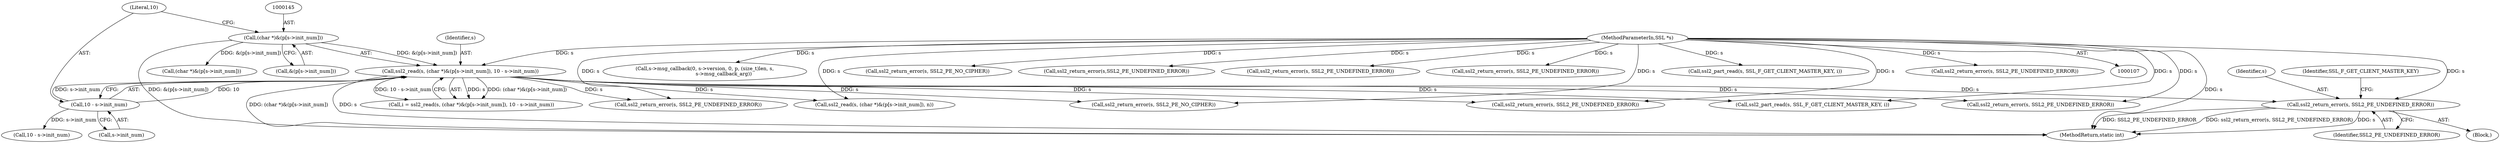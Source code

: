digraph "0_openssl_d81a1600588b726c2bdccda7efad3cc7a87d6245_0@pointer" {
"1000190" [label="(Call,ssl2_return_error(s, SSL2_PE_UNDEFINED_ERROR))"];
"1000142" [label="(Call,ssl2_read(s, (char *)&(p[s->init_num]), 10 - s->init_num))"];
"1000108" [label="(MethodParameterIn,SSL *s)"];
"1000144" [label="(Call,(char *)&(p[s->init_num]))"];
"1000152" [label="(Call,10 - s->init_num)"];
"1000189" [label="(Block,)"];
"1000302" [label="(Call,ssl2_return_error(s, SSL2_PE_UNDEFINED_ERROR))"];
"1000263" [label="(Call,ssl2_return_error(s, SSL2_PE_UNDEFINED_ERROR))"];
"1000153" [label="(Literal,10)"];
"1000350" [label="(Call,ssl2_return_error(s, SSL2_PE_UNDEFINED_ERROR))"];
"1000372" [label="(Call,(char *)&(p[s->init_num]))"];
"1000146" [label="(Call,&(p[s->init_num]))"];
"1000192" [label="(Identifier,SSL2_PE_UNDEFINED_ERROR)"];
"1000190" [label="(Call,ssl2_return_error(s, SSL2_PE_UNDEFINED_ERROR))"];
"1000108" [label="(MethodParameterIn,SSL *s)"];
"1000191" [label="(Identifier,s)"];
"1000166" [label="(Call,ssl2_part_read(s, SSL_F_GET_CLIENT_MASTER_KEY, i))"];
"1000154" [label="(Call,s->init_num)"];
"1000140" [label="(Call,i = ssl2_read(s, (char *)&(p[s->init_num]), 10 - s->init_num))"];
"1000212" [label="(Call,ssl2_return_error(s, SSL2_PE_NO_CIPHER))"];
"1000395" [label="(Call,s->msg_callback(0, s->version, 0, p, (size_t)len, s,\n                        s->msg_callback_arg))"];
"1000483" [label="(Call,ssl2_return_error(s, SSL2_PE_NO_CIPHER))"];
"1000573" [label="(Call,ssl2_return_error(s,SSL2_PE_UNDEFINED_ERROR))"];
"1000160" [label="(Call,10 - s->init_num)"];
"1000144" [label="(Call,(char *)&(p[s->init_num]))"];
"1000452" [label="(Call,ssl2_return_error(s, SSL2_PE_UNDEFINED_ERROR))"];
"1000194" [label="(Identifier,SSL_F_GET_CLIENT_MASTER_KEY)"];
"1000152" [label="(Call,10 - s->init_num)"];
"1000142" [label="(Call,ssl2_read(s, (char *)&(p[s->init_num]), 10 - s->init_num))"];
"1000370" [label="(Call,ssl2_read(s, (char *)&(p[s->init_num]), n))"];
"1000701" [label="(MethodReturn,static int)"];
"1000502" [label="(Call,ssl2_return_error(s, SSL2_PE_UNDEFINED_ERROR))"];
"1000386" [label="(Call,ssl2_part_read(s, SSL_F_GET_CLIENT_MASTER_KEY, i))"];
"1000553" [label="(Call,ssl2_return_error(s, SSL2_PE_UNDEFINED_ERROR))"];
"1000143" [label="(Identifier,s)"];
"1000190" -> "1000189"  [label="AST: "];
"1000190" -> "1000192"  [label="CFG: "];
"1000191" -> "1000190"  [label="AST: "];
"1000192" -> "1000190"  [label="AST: "];
"1000194" -> "1000190"  [label="CFG: "];
"1000190" -> "1000701"  [label="DDG: ssl2_return_error(s, SSL2_PE_UNDEFINED_ERROR)"];
"1000190" -> "1000701"  [label="DDG: s"];
"1000190" -> "1000701"  [label="DDG: SSL2_PE_UNDEFINED_ERROR"];
"1000142" -> "1000190"  [label="DDG: s"];
"1000108" -> "1000190"  [label="DDG: s"];
"1000142" -> "1000140"  [label="AST: "];
"1000142" -> "1000152"  [label="CFG: "];
"1000143" -> "1000142"  [label="AST: "];
"1000144" -> "1000142"  [label="AST: "];
"1000152" -> "1000142"  [label="AST: "];
"1000140" -> "1000142"  [label="CFG: "];
"1000142" -> "1000701"  [label="DDG: (char *)&(p[s->init_num])"];
"1000142" -> "1000701"  [label="DDG: s"];
"1000142" -> "1000140"  [label="DDG: s"];
"1000142" -> "1000140"  [label="DDG: (char *)&(p[s->init_num])"];
"1000142" -> "1000140"  [label="DDG: 10 - s->init_num"];
"1000108" -> "1000142"  [label="DDG: s"];
"1000144" -> "1000142"  [label="DDG: &(p[s->init_num])"];
"1000152" -> "1000142"  [label="DDG: 10"];
"1000152" -> "1000142"  [label="DDG: s->init_num"];
"1000142" -> "1000166"  [label="DDG: s"];
"1000142" -> "1000212"  [label="DDG: s"];
"1000142" -> "1000263"  [label="DDG: s"];
"1000142" -> "1000302"  [label="DDG: s"];
"1000142" -> "1000350"  [label="DDG: s"];
"1000142" -> "1000370"  [label="DDG: s"];
"1000108" -> "1000107"  [label="AST: "];
"1000108" -> "1000701"  [label="DDG: s"];
"1000108" -> "1000166"  [label="DDG: s"];
"1000108" -> "1000212"  [label="DDG: s"];
"1000108" -> "1000263"  [label="DDG: s"];
"1000108" -> "1000302"  [label="DDG: s"];
"1000108" -> "1000350"  [label="DDG: s"];
"1000108" -> "1000370"  [label="DDG: s"];
"1000108" -> "1000386"  [label="DDG: s"];
"1000108" -> "1000395"  [label="DDG: s"];
"1000108" -> "1000452"  [label="DDG: s"];
"1000108" -> "1000483"  [label="DDG: s"];
"1000108" -> "1000502"  [label="DDG: s"];
"1000108" -> "1000553"  [label="DDG: s"];
"1000108" -> "1000573"  [label="DDG: s"];
"1000144" -> "1000146"  [label="CFG: "];
"1000145" -> "1000144"  [label="AST: "];
"1000146" -> "1000144"  [label="AST: "];
"1000153" -> "1000144"  [label="CFG: "];
"1000144" -> "1000701"  [label="DDG: &(p[s->init_num])"];
"1000144" -> "1000372"  [label="DDG: &(p[s->init_num])"];
"1000152" -> "1000154"  [label="CFG: "];
"1000153" -> "1000152"  [label="AST: "];
"1000154" -> "1000152"  [label="AST: "];
"1000152" -> "1000160"  [label="DDG: s->init_num"];
}
